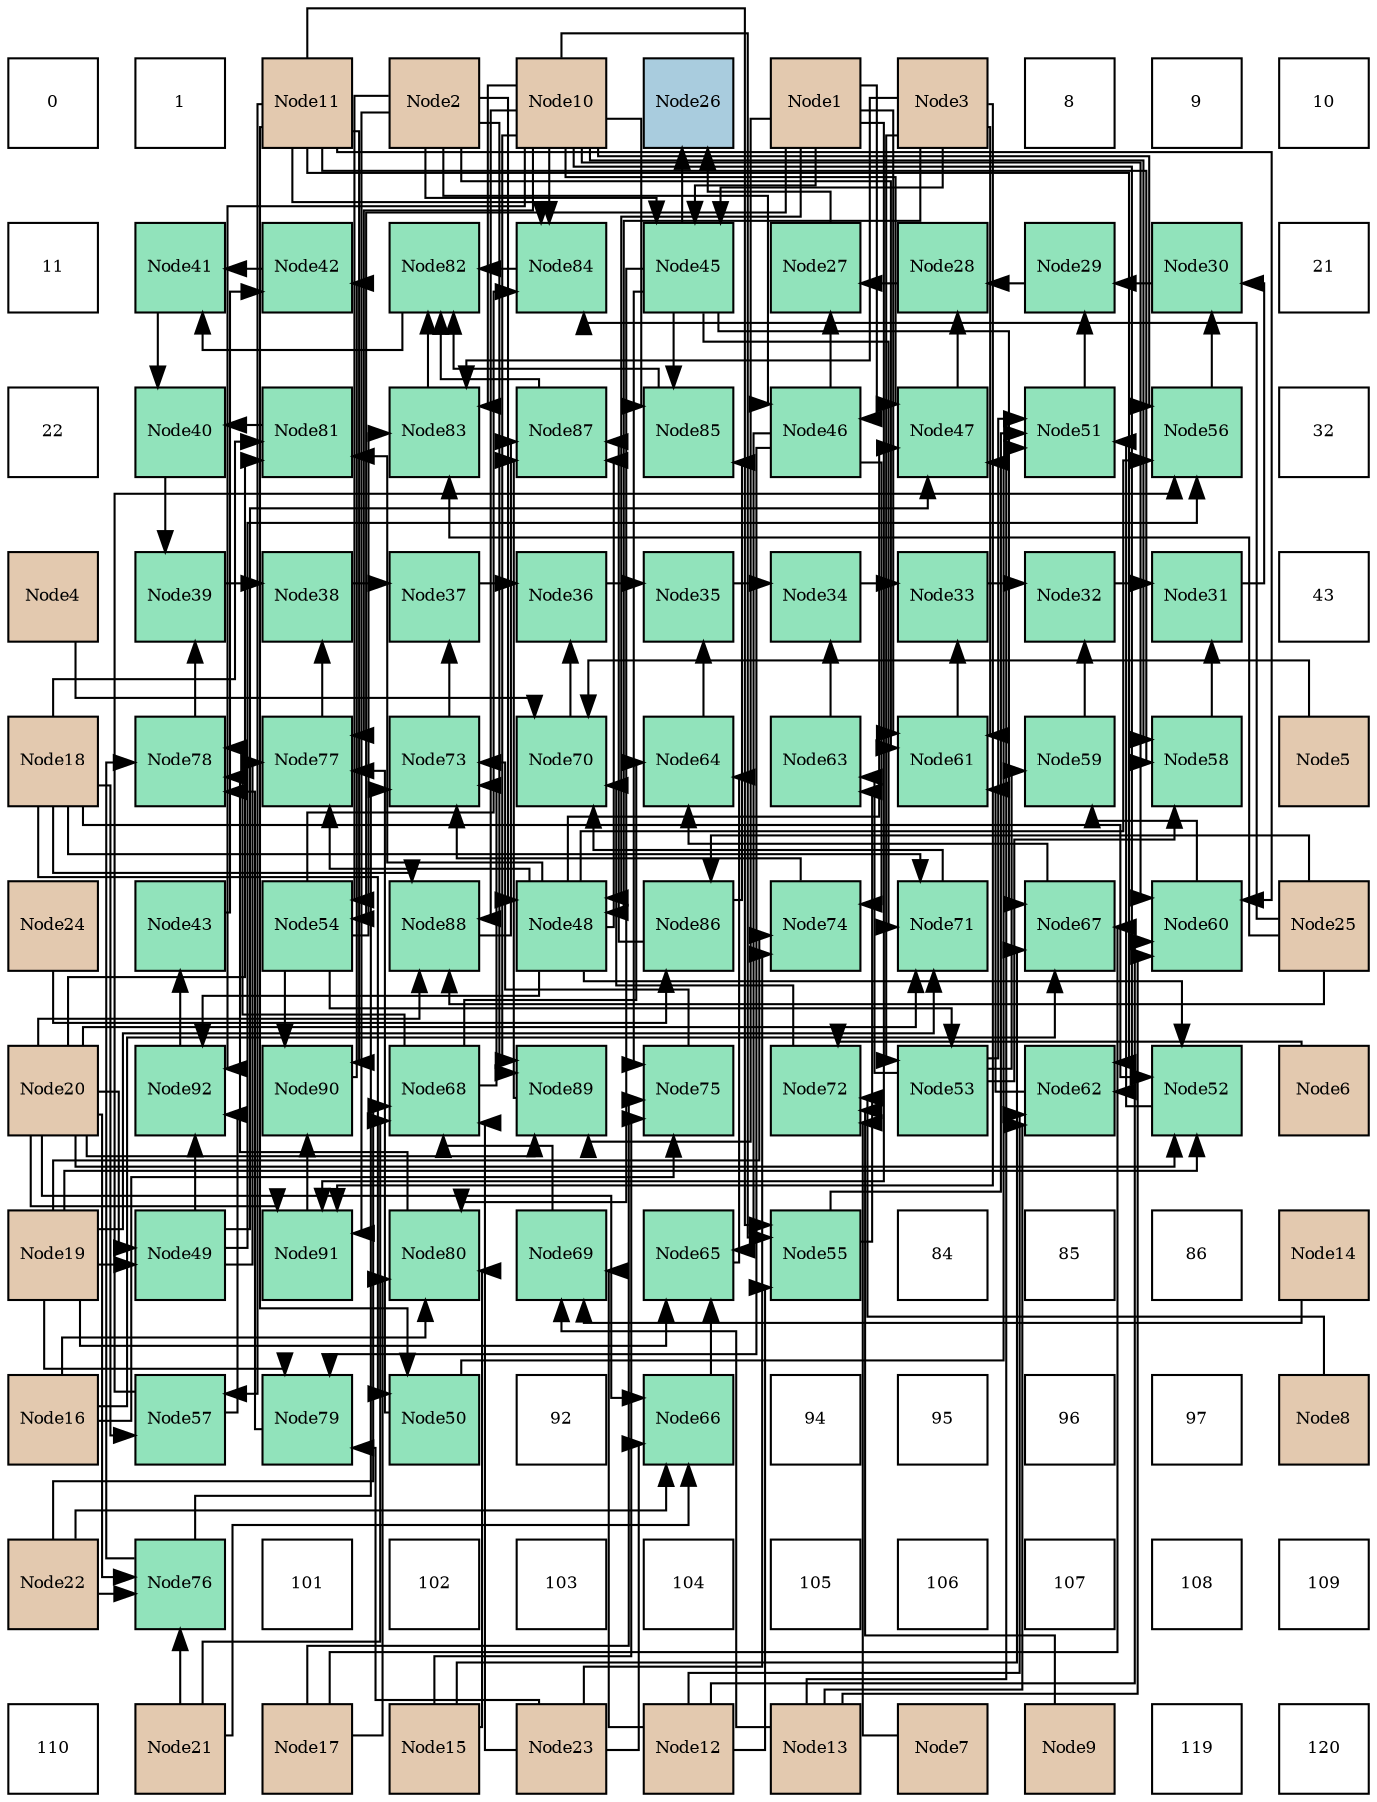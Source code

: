 digraph layout{
 rankdir=TB;
 splines=ortho;
 node [style=filled shape=square fixedsize=true width=0.6];
0[label="0", fontsize=8, fillcolor="#ffffff"];
1[label="1", fontsize=8, fillcolor="#ffffff"];
2[label="Node11", fontsize=8, fillcolor="#e3c9af"];
3[label="Node2", fontsize=8, fillcolor="#e3c9af"];
4[label="Node10", fontsize=8, fillcolor="#e3c9af"];
5[label="Node26", fontsize=8, fillcolor="#a9ccde"];
6[label="Node1", fontsize=8, fillcolor="#e3c9af"];
7[label="Node3", fontsize=8, fillcolor="#e3c9af"];
8[label="8", fontsize=8, fillcolor="#ffffff"];
9[label="9", fontsize=8, fillcolor="#ffffff"];
10[label="10", fontsize=8, fillcolor="#ffffff"];
11[label="11", fontsize=8, fillcolor="#ffffff"];
12[label="Node41", fontsize=8, fillcolor="#91e3bb"];
13[label="Node42", fontsize=8, fillcolor="#91e3bb"];
14[label="Node82", fontsize=8, fillcolor="#91e3bb"];
15[label="Node84", fontsize=8, fillcolor="#91e3bb"];
16[label="Node45", fontsize=8, fillcolor="#91e3bb"];
17[label="Node27", fontsize=8, fillcolor="#91e3bb"];
18[label="Node28", fontsize=8, fillcolor="#91e3bb"];
19[label="Node29", fontsize=8, fillcolor="#91e3bb"];
20[label="Node30", fontsize=8, fillcolor="#91e3bb"];
21[label="21", fontsize=8, fillcolor="#ffffff"];
22[label="22", fontsize=8, fillcolor="#ffffff"];
23[label="Node40", fontsize=8, fillcolor="#91e3bb"];
24[label="Node81", fontsize=8, fillcolor="#91e3bb"];
25[label="Node83", fontsize=8, fillcolor="#91e3bb"];
26[label="Node87", fontsize=8, fillcolor="#91e3bb"];
27[label="Node85", fontsize=8, fillcolor="#91e3bb"];
28[label="Node46", fontsize=8, fillcolor="#91e3bb"];
29[label="Node47", fontsize=8, fillcolor="#91e3bb"];
30[label="Node51", fontsize=8, fillcolor="#91e3bb"];
31[label="Node56", fontsize=8, fillcolor="#91e3bb"];
32[label="32", fontsize=8, fillcolor="#ffffff"];
33[label="Node4", fontsize=8, fillcolor="#e3c9af"];
34[label="Node39", fontsize=8, fillcolor="#91e3bb"];
35[label="Node38", fontsize=8, fillcolor="#91e3bb"];
36[label="Node37", fontsize=8, fillcolor="#91e3bb"];
37[label="Node36", fontsize=8, fillcolor="#91e3bb"];
38[label="Node35", fontsize=8, fillcolor="#91e3bb"];
39[label="Node34", fontsize=8, fillcolor="#91e3bb"];
40[label="Node33", fontsize=8, fillcolor="#91e3bb"];
41[label="Node32", fontsize=8, fillcolor="#91e3bb"];
42[label="Node31", fontsize=8, fillcolor="#91e3bb"];
43[label="43", fontsize=8, fillcolor="#ffffff"];
44[label="Node18", fontsize=8, fillcolor="#e3c9af"];
45[label="Node78", fontsize=8, fillcolor="#91e3bb"];
46[label="Node77", fontsize=8, fillcolor="#91e3bb"];
47[label="Node73", fontsize=8, fillcolor="#91e3bb"];
48[label="Node70", fontsize=8, fillcolor="#91e3bb"];
49[label="Node64", fontsize=8, fillcolor="#91e3bb"];
50[label="Node63", fontsize=8, fillcolor="#91e3bb"];
51[label="Node61", fontsize=8, fillcolor="#91e3bb"];
52[label="Node59", fontsize=8, fillcolor="#91e3bb"];
53[label="Node58", fontsize=8, fillcolor="#91e3bb"];
54[label="Node5", fontsize=8, fillcolor="#e3c9af"];
55[label="Node24", fontsize=8, fillcolor="#e3c9af"];
56[label="Node43", fontsize=8, fillcolor="#91e3bb"];
57[label="Node54", fontsize=8, fillcolor="#91e3bb"];
58[label="Node88", fontsize=8, fillcolor="#91e3bb"];
59[label="Node48", fontsize=8, fillcolor="#91e3bb"];
60[label="Node86", fontsize=8, fillcolor="#91e3bb"];
61[label="Node74", fontsize=8, fillcolor="#91e3bb"];
62[label="Node71", fontsize=8, fillcolor="#91e3bb"];
63[label="Node67", fontsize=8, fillcolor="#91e3bb"];
64[label="Node60", fontsize=8, fillcolor="#91e3bb"];
65[label="Node25", fontsize=8, fillcolor="#e3c9af"];
66[label="Node20", fontsize=8, fillcolor="#e3c9af"];
67[label="Node92", fontsize=8, fillcolor="#91e3bb"];
68[label="Node90", fontsize=8, fillcolor="#91e3bb"];
69[label="Node68", fontsize=8, fillcolor="#91e3bb"];
70[label="Node89", fontsize=8, fillcolor="#91e3bb"];
71[label="Node75", fontsize=8, fillcolor="#91e3bb"];
72[label="Node72", fontsize=8, fillcolor="#91e3bb"];
73[label="Node53", fontsize=8, fillcolor="#91e3bb"];
74[label="Node62", fontsize=8, fillcolor="#91e3bb"];
75[label="Node52", fontsize=8, fillcolor="#91e3bb"];
76[label="Node6", fontsize=8, fillcolor="#e3c9af"];
77[label="Node19", fontsize=8, fillcolor="#e3c9af"];
78[label="Node49", fontsize=8, fillcolor="#91e3bb"];
79[label="Node91", fontsize=8, fillcolor="#91e3bb"];
80[label="Node80", fontsize=8, fillcolor="#91e3bb"];
81[label="Node69", fontsize=8, fillcolor="#91e3bb"];
82[label="Node65", fontsize=8, fillcolor="#91e3bb"];
83[label="Node55", fontsize=8, fillcolor="#91e3bb"];
84[label="84", fontsize=8, fillcolor="#ffffff"];
85[label="85", fontsize=8, fillcolor="#ffffff"];
86[label="86", fontsize=8, fillcolor="#ffffff"];
87[label="Node14", fontsize=8, fillcolor="#e3c9af"];
88[label="Node16", fontsize=8, fillcolor="#e3c9af"];
89[label="Node57", fontsize=8, fillcolor="#91e3bb"];
90[label="Node79", fontsize=8, fillcolor="#91e3bb"];
91[label="Node50", fontsize=8, fillcolor="#91e3bb"];
92[label="92", fontsize=8, fillcolor="#ffffff"];
93[label="Node66", fontsize=8, fillcolor="#91e3bb"];
94[label="94", fontsize=8, fillcolor="#ffffff"];
95[label="95", fontsize=8, fillcolor="#ffffff"];
96[label="96", fontsize=8, fillcolor="#ffffff"];
97[label="97", fontsize=8, fillcolor="#ffffff"];
98[label="Node8", fontsize=8, fillcolor="#e3c9af"];
99[label="Node22", fontsize=8, fillcolor="#e3c9af"];
100[label="Node76", fontsize=8, fillcolor="#91e3bb"];
101[label="101", fontsize=8, fillcolor="#ffffff"];
102[label="102", fontsize=8, fillcolor="#ffffff"];
103[label="103", fontsize=8, fillcolor="#ffffff"];
104[label="104", fontsize=8, fillcolor="#ffffff"];
105[label="105", fontsize=8, fillcolor="#ffffff"];
106[label="106", fontsize=8, fillcolor="#ffffff"];
107[label="107", fontsize=8, fillcolor="#ffffff"];
108[label="108", fontsize=8, fillcolor="#ffffff"];
109[label="109", fontsize=8, fillcolor="#ffffff"];
110[label="110", fontsize=8, fillcolor="#ffffff"];
111[label="Node21", fontsize=8, fillcolor="#e3c9af"];
112[label="Node17", fontsize=8, fillcolor="#e3c9af"];
113[label="Node15", fontsize=8, fillcolor="#e3c9af"];
114[label="Node23", fontsize=8, fillcolor="#e3c9af"];
115[label="Node12", fontsize=8, fillcolor="#e3c9af"];
116[label="Node13", fontsize=8, fillcolor="#e3c9af"];
117[label="Node7", fontsize=8, fillcolor="#e3c9af"];
118[label="Node9", fontsize=8, fillcolor="#e3c9af"];
119[label="119", fontsize=8, fillcolor="#ffffff"];
120[label="120", fontsize=8, fillcolor="#ffffff"];
edge [constraint=false, style=vis];17 -> 5;
16 -> 5;
18 -> 17;
28 -> 17;
19 -> 18;
29 -> 18;
20 -> 19;
30 -> 19;
42 -> 20;
31 -> 20;
41 -> 42;
53 -> 42;
40 -> 41;
52 -> 41;
39 -> 40;
51 -> 40;
38 -> 39;
50 -> 39;
37 -> 38;
49 -> 38;
36 -> 37;
48 -> 37;
35 -> 36;
47 -> 36;
34 -> 35;
46 -> 35;
23 -> 34;
45 -> 34;
12 -> 23;
24 -> 23;
13 -> 12;
14 -> 12;
56 -> 13;
68 -> 13;
67 -> 56;
75 -> 30;
73 -> 30;
83 -> 30;
116 -> 30;
73 -> 53;
4 -> 53;
2 -> 53;
73 -> 52;
64 -> 52;
73 -> 50;
83 -> 50;
82 -> 49;
63 -> 49;
69 -> 49;
62 -> 48;
72 -> 48;
33 -> 48;
54 -> 48;
69 -> 47;
61 -> 47;
71 -> 47;
100 -> 47;
69 -> 45;
90 -> 45;
80 -> 45;
100 -> 45;
25 -> 14;
15 -> 14;
27 -> 14;
26 -> 14;
59 -> 29;
78 -> 29;
91 -> 29;
4 -> 29;
59 -> 75;
44 -> 75;
77 -> 75;
66 -> 75;
57 -> 73;
7 -> 73;
59 -> 31;
78 -> 31;
89 -> 31;
4 -> 31;
74 -> 51;
6 -> 51;
3 -> 51;
7 -> 51;
28 -> 82;
93 -> 82;
77 -> 82;
16 -> 63;
113 -> 63;
88 -> 63;
112 -> 63;
81 -> 69;
111 -> 69;
99 -> 69;
114 -> 69;
16 -> 62;
44 -> 62;
77 -> 62;
66 -> 62;
28 -> 61;
77 -> 61;
114 -> 61;
16 -> 71;
113 -> 71;
88 -> 71;
112 -> 71;
59 -> 46;
78 -> 46;
91 -> 46;
4 -> 46;
28 -> 90;
77 -> 90;
114 -> 90;
16 -> 80;
113 -> 80;
88 -> 80;
112 -> 80;
59 -> 24;
44 -> 24;
66 -> 24;
57 -> 25;
7 -> 25;
4 -> 25;
65 -> 25;
57 -> 15;
4 -> 15;
2 -> 15;
65 -> 15;
16 -> 27;
60 -> 27;
4 -> 27;
59 -> 26;
60 -> 26;
58 -> 26;
70 -> 26;
57 -> 68;
79 -> 68;
2 -> 68;
59 -> 67;
78 -> 67;
89 -> 67;
4 -> 67;
6 -> 16;
3 -> 16;
7 -> 16;
6 -> 28;
3 -> 28;
6 -> 59;
3 -> 59;
7 -> 59;
77 -> 78;
66 -> 78;
2 -> 91;
44 -> 91;
6 -> 57;
3 -> 57;
4 -> 83;
2 -> 83;
115 -> 83;
2 -> 89;
44 -> 89;
4 -> 64;
2 -> 64;
115 -> 64;
116 -> 64;
4 -> 74;
2 -> 74;
115 -> 74;
116 -> 74;
66 -> 93;
111 -> 93;
99 -> 93;
114 -> 93;
115 -> 81;
116 -> 81;
87 -> 81;
76 -> 72;
117 -> 72;
98 -> 72;
118 -> 72;
66 -> 100;
111 -> 100;
99 -> 100;
55 -> 60;
65 -> 60;
4 -> 58;
44 -> 58;
66 -> 58;
65 -> 58;
6 -> 70;
3 -> 70;
4 -> 70;
66 -> 70;
6 -> 79;
3 -> 79;
7 -> 79;
66 -> 79;
edge [constraint=true, style=invis];
0 -> 11 -> 22 -> 33 -> 44 -> 55 -> 66 -> 77 -> 88 -> 99 -> 110;
1 -> 12 -> 23 -> 34 -> 45 -> 56 -> 67 -> 78 -> 89 -> 100 -> 111;
2 -> 13 -> 24 -> 35 -> 46 -> 57 -> 68 -> 79 -> 90 -> 101 -> 112;
3 -> 14 -> 25 -> 36 -> 47 -> 58 -> 69 -> 80 -> 91 -> 102 -> 113;
4 -> 15 -> 26 -> 37 -> 48 -> 59 -> 70 -> 81 -> 92 -> 103 -> 114;
5 -> 16 -> 27 -> 38 -> 49 -> 60 -> 71 -> 82 -> 93 -> 104 -> 115;
6 -> 17 -> 28 -> 39 -> 50 -> 61 -> 72 -> 83 -> 94 -> 105 -> 116;
7 -> 18 -> 29 -> 40 -> 51 -> 62 -> 73 -> 84 -> 95 -> 106 -> 117;
8 -> 19 -> 30 -> 41 -> 52 -> 63 -> 74 -> 85 -> 96 -> 107 -> 118;
9 -> 20 -> 31 -> 42 -> 53 -> 64 -> 75 -> 86 -> 97 -> 108 -> 119;
10 -> 21 -> 32 -> 43 -> 54 -> 65 -> 76 -> 87 -> 98 -> 109 -> 120;
rank = same {0 -> 1 -> 2 -> 3 -> 4 -> 5 -> 6 -> 7 -> 8 -> 9 -> 10};
rank = same {11 -> 12 -> 13 -> 14 -> 15 -> 16 -> 17 -> 18 -> 19 -> 20 -> 21};
rank = same {22 -> 23 -> 24 -> 25 -> 26 -> 27 -> 28 -> 29 -> 30 -> 31 -> 32};
rank = same {33 -> 34 -> 35 -> 36 -> 37 -> 38 -> 39 -> 40 -> 41 -> 42 -> 43};
rank = same {44 -> 45 -> 46 -> 47 -> 48 -> 49 -> 50 -> 51 -> 52 -> 53 -> 54};
rank = same {55 -> 56 -> 57 -> 58 -> 59 -> 60 -> 61 -> 62 -> 63 -> 64 -> 65};
rank = same {66 -> 67 -> 68 -> 69 -> 70 -> 71 -> 72 -> 73 -> 74 -> 75 -> 76};
rank = same {77 -> 78 -> 79 -> 80 -> 81 -> 82 -> 83 -> 84 -> 85 -> 86 -> 87};
rank = same {88 -> 89 -> 90 -> 91 -> 92 -> 93 -> 94 -> 95 -> 96 -> 97 -> 98};
rank = same {99 -> 100 -> 101 -> 102 -> 103 -> 104 -> 105 -> 106 -> 107 -> 108 -> 109};
rank = same {110 -> 111 -> 112 -> 113 -> 114 -> 115 -> 116 -> 117 -> 118 -> 119 -> 120};
}